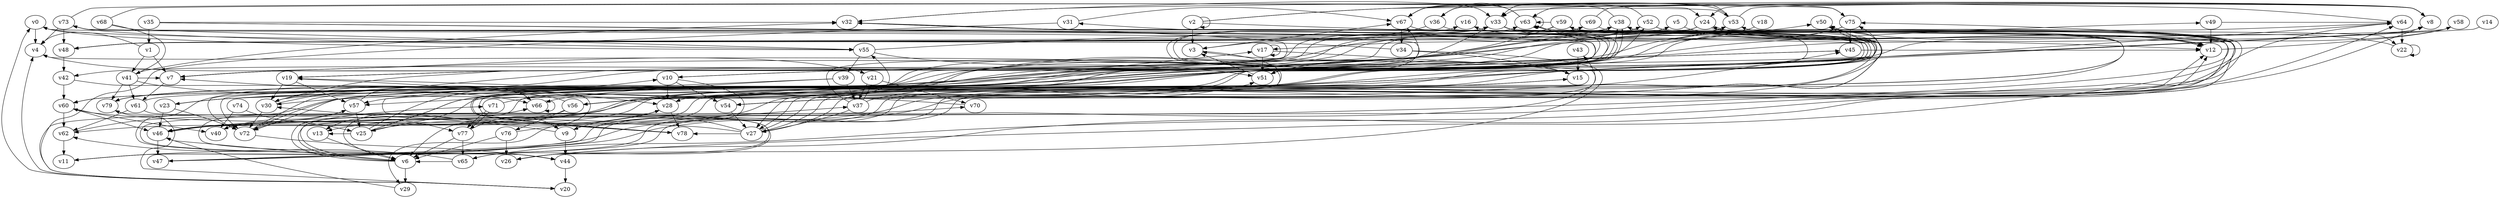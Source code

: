 // Benchmark game 118 - 80 vertices
digraph G {
    v0 [name="v0", player=1];
    v1 [name="v1", player=0, target=1];
    v2 [name="v2", player=1];
    v3 [name="v3", player=0];
    v4 [name="v4", player=1];
    v5 [name="v5", player=0];
    v6 [name="v6", player=0];
    v7 [name="v7", player=0];
    v8 [name="v8", player=0];
    v9 [name="v9", player=0];
    v10 [name="v10", player=1, target=1];
    v11 [name="v11", player=1];
    v12 [name="v12", player=1];
    v13 [name="v13", player=1];
    v14 [name="v14", player=1];
    v15 [name="v15", player=1];
    v16 [name="v16", player=1];
    v17 [name="v17", player=0];
    v18 [name="v18", player=0];
    v19 [name="v19", player=0];
    v20 [name="v20", player=0, target=1];
    v21 [name="v21", player=1];
    v22 [name="v22", player=1];
    v23 [name="v23", player=1];
    v24 [name="v24", player=0, target=1];
    v25 [name="v25", player=1];
    v26 [name="v26", player=1];
    v27 [name="v27", player=0];
    v28 [name="v28", player=0];
    v29 [name="v29", player=1];
    v30 [name="v30", player=0];
    v31 [name="v31", player=0];
    v32 [name="v32", player=1];
    v33 [name="v33", player=1, target=1];
    v34 [name="v34", player=0];
    v35 [name="v35", player=0];
    v36 [name="v36", player=1];
    v37 [name="v37", player=0];
    v38 [name="v38", player=0];
    v39 [name="v39", player=0];
    v40 [name="v40", player=1];
    v41 [name="v41", player=1];
    v42 [name="v42", player=1];
    v43 [name="v43", player=1, target=1];
    v44 [name="v44", player=0];
    v45 [name="v45", player=0, target=1];
    v46 [name="v46", player=1];
    v47 [name="v47", player=0, target=1];
    v48 [name="v48", player=1];
    v49 [name="v49", player=0];
    v50 [name="v50", player=0];
    v51 [name="v51", player=1];
    v52 [name="v52", player=0, target=1];
    v53 [name="v53", player=0];
    v54 [name="v54", player=1];
    v55 [name="v55", player=0];
    v56 [name="v56", player=0];
    v57 [name="v57", player=1];
    v58 [name="v58", player=0];
    v59 [name="v59", player=0];
    v60 [name="v60", player=1];
    v61 [name="v61", player=1];
    v62 [name="v62", player=0];
    v63 [name="v63", player=0, target=1];
    v64 [name="v64", player=1];
    v65 [name="v65", player=1, target=1];
    v66 [name="v66", player=1];
    v67 [name="v67", player=0];
    v68 [name="v68", player=1, target=1];
    v69 [name="v69", player=1, target=1];
    v70 [name="v70", player=1];
    v71 [name="v71", player=1, target=1];
    v72 [name="v72", player=0];
    v73 [name="v73", player=1];
    v74 [name="v74", player=1];
    v75 [name="v75", player=0];
    v76 [name="v76", player=1];
    v77 [name="v77", player=0];
    v78 [name="v78", player=1, target=1];
    v79 [name="v79", player=1];

    v0 -> v72 [constraint="time <= 10"];
    v1 -> v7;
    v2 -> v8 [constraint="time % 4 == 1"];
    v3 -> v67 [constraint="time >= 14"];
    v4 -> v21 [constraint="time >= 1"];
    v5 -> v12 [constraint="time == 8"];
    v6 -> v29;
    v7 -> v31 [constraint="time % 3 == 2"];
    v8 -> v63 [constraint="time == 8"];
    v9 -> v37 [constraint="time % 4 == 1"];
    v10 -> v29 [constraint="time >= 3"];
    v11 -> v75 [constraint="time >= 6"];
    v12 -> v58 [constraint="time % 5 == 2"];
    v13 -> v6;
    v14 -> v60 [constraint="time <= 9"];
    v15 -> v33 [constraint="time % 5 == 2"];
    v16 -> v79 [constraint="time == 16"];
    v17 -> v27 [constraint="time % 4 == 0"];
    v18 -> v72 [constraint="time >= 7"];
    v19 -> v57 [constraint="time % 2 == 0"];
    v20 -> v4 [constraint="time % 5 == 4"];
    v21 -> v37;
    v22 -> v22 [constraint="time % 3 == 2"];
    v23 -> v72;
    v24 -> v48 [constraint="time % 3 == 0"];
    v25 -> v16 [constraint="time % 5 == 2"];
    v26 -> v64 [constraint="time == 19"];
    v27 -> v60 [constraint="(time % 2 == 1) || (time % 5 == 2)"];
    v28 -> v9;
    v29 -> v46 [constraint="time == 18"];
    v30 -> v72;
    v31 -> v67 [constraint="time >= 4"];
    v32 -> v33 [constraint="time % 4 == 3"];
    v33 -> v44 [constraint="(time >= 4) && (time <= 19)"];
    v34 -> v26 [constraint="time <= 13"];
    v35 -> v7 [constraint="time >= 8"];
    v36 -> v3 [constraint="time % 2 == 1"];
    v37 -> v27;
    v38 -> v30 [constraint="time % 6 == 5"];
    v39 -> v37;
    v40 -> v57 [constraint="time % 4 == 2"];
    v41 -> v79;
    v42 -> v60;
    v43 -> v15;
    v44 -> v20;
    v45 -> v12 [constraint="time >= 3"];
    v46 -> v50 [constraint="time == 4"];
    v47 -> v12 [constraint="(time >= 6) && (time <= 19)"];
    v48 -> v33 [constraint="time >= 9"];
    v49 -> v64 [constraint="time % 5 == 3"];
    v50 -> v6 [constraint="time == 11"];
    v51 -> v3 [constraint="time == 19"];
    v52 -> v47 [constraint="time <= 5"];
    v53 -> v51 [constraint="time <= 17"];
    v54 -> v27;
    v55 -> v51;
    v56 -> v32 [constraint="time >= 14"];
    v57 -> v25;
    v58 -> v42 [constraint="time == 0"];
    v59 -> v63 [constraint="time % 2 == 1"];
    v60 -> v62;
    v61 -> v65 [constraint="time % 3 == 1"];
    v62 -> v77 [constraint="time <= 20"];
    v63 -> v63 [constraint="time % 3 == 2"];
    v64 -> v24 [constraint="time % 6 == 3"];
    v65 -> v24 [constraint="time == 3"];
    v66 -> v66 [constraint="time == 8"];
    v67 -> v34;
    v68 -> v75 [constraint="time % 3 == 2"];
    v69 -> v46 [constraint="time == 18"];
    v70 -> v19 [constraint="time % 5 == 1"];
    v71 -> v77;
    v72 -> v53 [constraint="time >= 6"];
    v73 -> v13 [constraint="time == 18"];
    v74 -> v40;
    v75 -> v36 [constraint="time == 17"];
    v76 -> v63 [constraint="(time % 3 == 0) || (time % 3 == 0)"];
    v77 -> v9 [constraint="(time % 2 == 0) || (time % 5 == 0)"];
    v78 -> v38 [constraint="time >= 6"];
    v79 -> v49 [constraint="time <= 24"];
    v54 -> v12 [constraint="time <= 17"];
    v46 -> v6;
    v2 -> v2 [constraint="time >= 3"];
    v63 -> v67 [constraint="time == 19"];
    v72 -> v45 [constraint="time <= 21"];
    v59 -> v7 [constraint="time >= 6"];
    v15 -> v16 [constraint="time <= 12"];
    v65 -> v6 [constraint="time <= 18"];
    v24 -> v12 [constraint="time % 2 == 1"];
    v27 -> v63 [constraint="time >= 7"];
    v76 -> v26;
    v71 -> v59 [constraint="time % 3 == 2"];
    v63 -> v36 [constraint="time % 5 == 1"];
    v22 -> v50 [constraint="time <= 24"];
    v60 -> v40;
    v9 -> v44;
    v33 -> v26 [constraint="time % 3 == 2"];
    v3 -> v56 [constraint="time == 19"];
    v24 -> v12 [constraint="time == 20"];
    v38 -> v32 [constraint="time % 4 == 0"];
    v75 -> v72 [constraint="time == 8"];
    v40 -> v73 [constraint="(time >= 7) && (time <= 17)"];
    v33 -> v25 [constraint="time % 2 == 0"];
    v63 -> v57 [constraint="time <= 7"];
    v45 -> v57 [constraint="time <= 12"];
    v52 -> v67 [constraint="time == 20"];
    v56 -> v7 [constraint="time == 3"];
    v69 -> v19 [constraint="time == 20"];
    v15 -> v3 [constraint="time <= 7"];
    v68 -> v55 [constraint="time == 0"];
    v61 -> v45 [constraint="time % 4 == 2"];
    v47 -> v53 [constraint="time == 2"];
    v79 -> v52 [constraint="time >= 12"];
    v58 -> v48 [constraint="time >= 2"];
    v42 -> v6 [constraint="time >= 4"];
    v34 -> v0 [constraint="time >= 1"];
    v23 -> v50 [constraint="time % 4 == 3"];
    v48 -> v38 [constraint="time == 13"];
    v50 -> v46 [constraint="time >= 15"];
    v24 -> v17 [constraint="time % 5 == 3"];
    v38 -> v10 [constraint="time >= 6"];
    v0 -> v55 [constraint="time % 6 == 0"];
    v19 -> v30;
    v78 -> v38 [constraint="time <= 18"];
    v23 -> v15 [constraint="time == 15"];
    v2 -> v53 [constraint="time >= 14"];
    v48 -> v42;
    v59 -> v28 [constraint="time >= 13"];
    v1 -> v41;
    v37 -> v21 [constraint="time % 2 == 1"];
    v67 -> v8 [constraint="time % 5 == 1"];
    v74 -> v25;
    v73 -> v48;
    v7 -> v61;
    v6 -> v55 [constraint="time == 12"];
    v77 -> v6;
    v58 -> v7 [constraint="time == 1"];
    v34 -> v15;
    v73 -> v60 [constraint="time == 13"];
    v25 -> v13 [constraint="time % 4 == 3"];
    v56 -> v4 [constraint="time % 6 == 3"];
    v6 -> v70 [constraint="time == 19"];
    v53 -> v8 [constraint="time <= 9"];
    v77 -> v65;
    v65 -> v62 [constraint="time % 4 == 3"];
    v57 -> v72 [constraint="time % 6 == 1"];
    v32 -> v27 [constraint="time == 19"];
    v51 -> v67 [constraint="time >= 9"];
    v55 -> v22 [constraint="time == 8"];
    v64 -> v23 [constraint="time <= 12"];
    v1 -> v4 [constraint="time % 5 == 0"];
    v41 -> v32 [constraint="time == 10"];
    v75 -> v45;
    v24 -> v27 [constraint="time == 4"];
    v11 -> v8 [constraint="time >= 7"];
    v57 -> v66 [constraint="(time % 4 == 0) || (time % 5 == 0)"];
    v37 -> v51 [constraint="time == 19"];
    v15 -> v30 [constraint="time == 13"];
    v41 -> v7 [constraint="time % 3 == 2"];
    v27 -> v13 [constraint="time == 18"];
    v52 -> v30 [constraint="time == 17"];
    v10 -> v28;
    v78 -> v8 [constraint="time == 16"];
    v9 -> v30 [constraint="time == 18"];
    v2 -> v3;
    v56 -> v76;
    v55 -> v39;
    v33 -> v7 [constraint="time >= 11"];
    v69 -> v8 [constraint="time == 19"];
    v28 -> v78;
    v19 -> v63 [constraint="time % 2 == 0"];
    v79 -> v20 [constraint="time == 17"];
    v76 -> v6;
    v64 -> v54 [constraint="(time % 3 == 0) || (time % 4 == 1)"];
    v10 -> v54 [constraint="time <= 18"];
    v49 -> v12;
    v59 -> v19 [constraint="time >= 5"];
    v20 -> v0 [constraint="time == 15"];
    v6 -> v71 [constraint="(time % 4 == 1) || (time % 5 == 0)"];
    v35 -> v1;
    v61 -> v62 [constraint="time >= 10"];
    v41 -> v61;
    v0 -> v4;
    v25 -> v10 [constraint="time == 16"];
    v52 -> v11 [constraint="time == 18"];
    v71 -> v77 [constraint="time == 4"];
    v39 -> v78 [constraint="time == 14"];
    v53 -> v33 [constraint="time % 2 == 1"];
    v75 -> v44 [constraint="time <= 11"];
    v23 -> v46;
    v73 -> v4;
    v17 -> v51;
    v33 -> v79 [constraint="time >= 3"];
    v56 -> v62 [constraint="time % 5 == 0"];
    v68 -> v41 [constraint="time % 3 == 1"];
    v64 -> v22;
    v46 -> v47;
    v35 -> v32 [constraint="time % 3 == 0"];
    v30 -> v66 [constraint="time % 2 == 0"];
    v40 -> v43 [constraint="time == 19"];
    v35 -> v12 [constraint="time % 4 == 0"];
    v26 -> v79 [constraint="time % 4 == 2"];
    v31 -> v20 [constraint="time <= 11"];
    v60 -> v46;
    v27 -> v78 [constraint="time == 3"];
    v59 -> v40 [constraint="time <= 15"];
    v19 -> v28;
    v30 -> v32 [constraint="time % 2 == 0"];
    v72 -> v44 [constraint="time >= 8"];
    v73 -> v55 [constraint="time == 13"];
    v21 -> v70;
    v25 -> v28 [constraint="time == 0"];
    v53 -> v33 [constraint="time <= 15"];
    v41 -> v66;
    v39 -> v66;
    v37 -> v5 [constraint="time == 17"];
    v20 -> v66 [constraint="time == 11"];
    v44 -> v66 [constraint="time == 5"];
    v73 -> v24 [constraint="time <= 19"];
    v2 -> v54 [constraint="time <= 10"];
    v46 -> v64 [constraint="(time >= 7) && (time <= 15)"];
    v67 -> v7 [constraint="time == 17"];
    v17 -> v17 [constraint="time == 6"];
    v10 -> v52 [constraint="(time % 2 == 0) || (time % 3 == 1)"];
    v25 -> v17 [constraint="time % 5 == 0"];
    v27 -> v38 [constraint="time >= 14"];
    v36 -> v56 [constraint="time == 10"];
    v48 -> v69 [constraint="time % 5 == 1"];
    v62 -> v11;
    v56 -> v75 [constraint="time % 5 == 0"];
}
